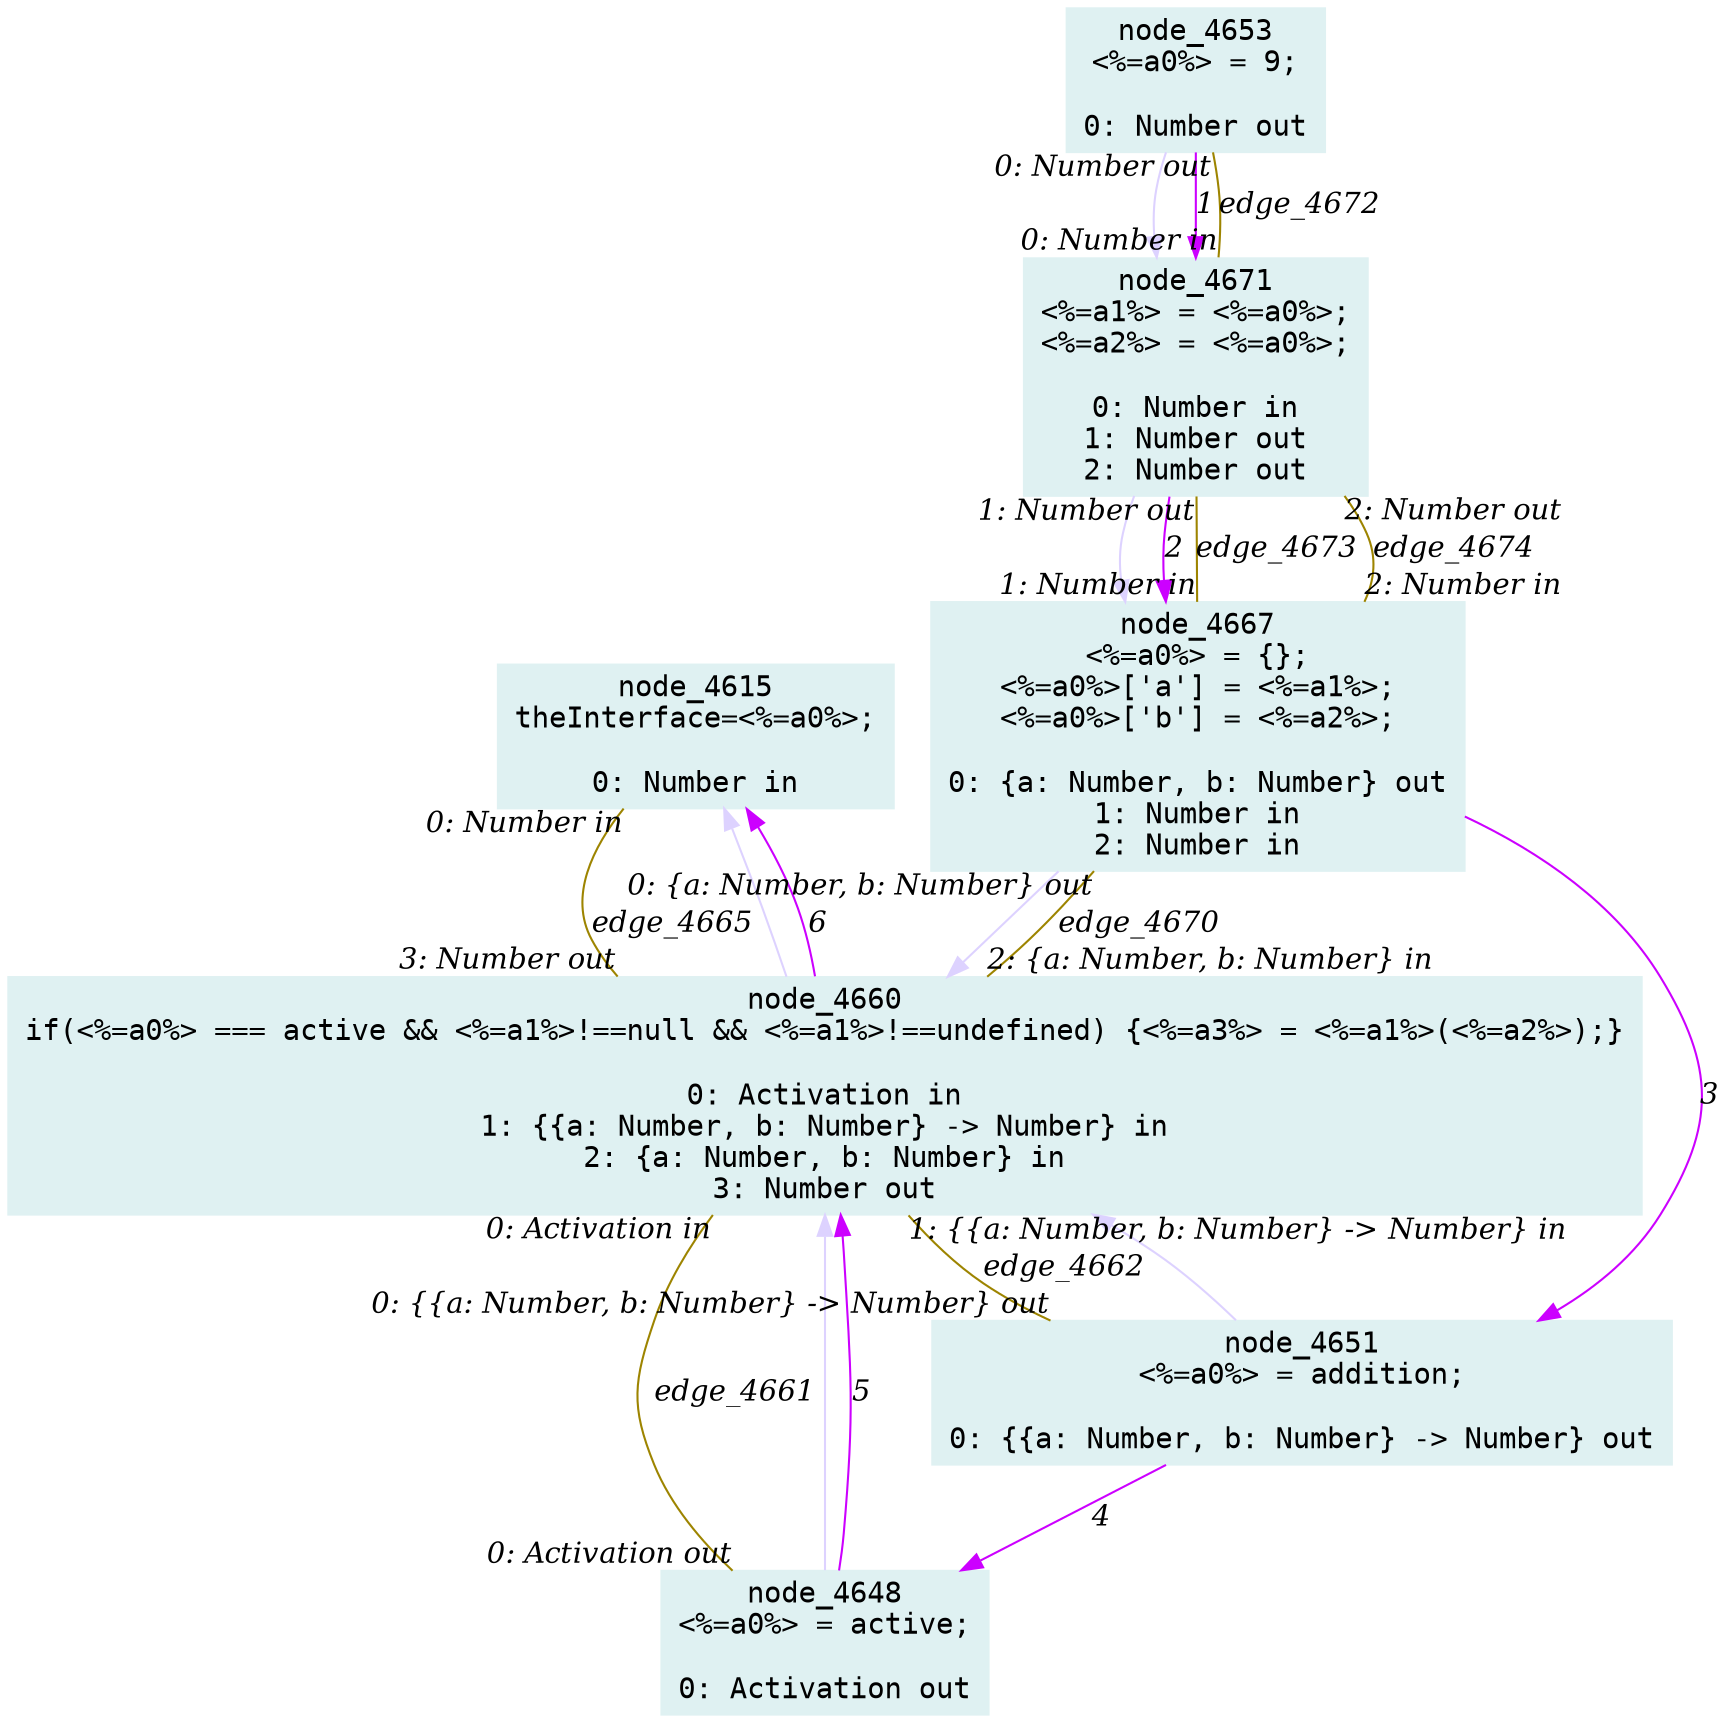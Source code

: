 digraph g{node_4615 [shape="box", style="filled", color="#dff1f2", fontname="Courier", label="node_4615
theInterface=<%=a0%>;

0: Number in" ]
node_4648 [shape="box", style="filled", color="#dff1f2", fontname="Courier", label="node_4648
<%=a0%> = active;

0: Activation out" ]
node_4651 [shape="box", style="filled", color="#dff1f2", fontname="Courier", label="node_4651
<%=a0%> = addition;

0: {{a: Number, b: Number} -> Number} out" ]
node_4653 [shape="box", style="filled", color="#dff1f2", fontname="Courier", label="node_4653
<%=a0%> = 9;

0: Number out" ]
node_4660 [shape="box", style="filled", color="#dff1f2", fontname="Courier", label="node_4660
if(<%=a0%> === active && <%=a1%>!==null && <%=a1%>!==undefined) {<%=a3%> = <%=a1%>(<%=a2%>);}

0: Activation in
1: {{a: Number, b: Number} -> Number} in
2: {a: Number, b: Number} in
3: Number out" ]
node_4667 [shape="box", style="filled", color="#dff1f2", fontname="Courier", label="node_4667
<%=a0%> = {};
<%=a0%>['a'] = <%=a1%>;
<%=a0%>['b'] = <%=a2%>;

0: {a: Number, b: Number} out
1: Number in
2: Number in" ]
node_4671 [shape="box", style="filled", color="#dff1f2", fontname="Courier", label="node_4671
<%=a1%> = <%=a0%>;
<%=a2%> = <%=a0%>;

0: Number in
1: Number out
2: Number out" ]
node_4660 -> node_4615 [dir=forward, arrowHead=normal, fontname="Times-Italic", arrowsize=1, color="#ddd2ff", label="",  headlabel="", taillabel="" ]
node_4648 -> node_4660 [dir=forward, arrowHead=normal, fontname="Times-Italic", arrowsize=1, color="#ddd2ff", label="",  headlabel="", taillabel="" ]
node_4651 -> node_4660 [dir=forward, arrowHead=normal, fontname="Times-Italic", arrowsize=1, color="#ddd2ff", label="",  headlabel="", taillabel="" ]
node_4667 -> node_4660 [dir=forward, arrowHead=normal, fontname="Times-Italic", arrowsize=1, color="#ddd2ff", label="",  headlabel="", taillabel="" ]
node_4671 -> node_4667 [dir=forward, arrowHead=normal, fontname="Times-Italic", arrowsize=1, color="#ddd2ff", label="",  headlabel="", taillabel="" ]
node_4653 -> node_4671 [dir=forward, arrowHead=normal, fontname="Times-Italic", arrowsize=1, color="#ddd2ff", label="",  headlabel="", taillabel="" ]
node_4653 -> node_4671 [dir=forward, arrowHead=normal, fontname="Times-Italic", arrowsize=1, color="#cc00ff", label="1",  headlabel="", taillabel="" ]
node_4671 -> node_4667 [dir=forward, arrowHead=normal, fontname="Times-Italic", arrowsize=1, color="#cc00ff", label="2",  headlabel="", taillabel="" ]
node_4667 -> node_4651 [dir=forward, arrowHead=normal, fontname="Times-Italic", arrowsize=1, color="#cc00ff", label="3",  headlabel="", taillabel="" ]
node_4651 -> node_4648 [dir=forward, arrowHead=normal, fontname="Times-Italic", arrowsize=1, color="#cc00ff", label="4",  headlabel="", taillabel="" ]
node_4648 -> node_4660 [dir=forward, arrowHead=normal, fontname="Times-Italic", arrowsize=1, color="#cc00ff", label="5",  headlabel="", taillabel="" ]
node_4660 -> node_4615 [dir=forward, arrowHead=normal, fontname="Times-Italic", arrowsize=1, color="#cc00ff", label="6",  headlabel="", taillabel="" ]
node_4660 -> node_4648 [dir=none, arrowHead=none, fontname="Times-Italic", arrowsize=1, color="#9d8400", label="edge_4661",  headlabel="0: Activation out", taillabel="0: Activation in" ]
node_4660 -> node_4651 [dir=none, arrowHead=none, fontname="Times-Italic", arrowsize=1, color="#9d8400", label="edge_4662",  headlabel="0: {{a: Number, b: Number} -> Number} out", taillabel="1: {{a: Number, b: Number} -> Number} in" ]
node_4615 -> node_4660 [dir=none, arrowHead=none, fontname="Times-Italic", arrowsize=1, color="#9d8400", label="edge_4665",  headlabel="3: Number out", taillabel="0: Number in" ]
node_4667 -> node_4660 [dir=none, arrowHead=none, fontname="Times-Italic", arrowsize=1, color="#9d8400", label="edge_4670",  headlabel="2: {a: Number, b: Number} in", taillabel="0: {a: Number, b: Number} out" ]
node_4653 -> node_4671 [dir=none, arrowHead=none, fontname="Times-Italic", arrowsize=1, color="#9d8400", label="edge_4672",  headlabel="0: Number in", taillabel="0: Number out" ]
node_4671 -> node_4667 [dir=none, arrowHead=none, fontname="Times-Italic", arrowsize=1, color="#9d8400", label="edge_4673",  headlabel="1: Number in", taillabel="1: Number out" ]
node_4671 -> node_4667 [dir=none, arrowHead=none, fontname="Times-Italic", arrowsize=1, color="#9d8400", label="edge_4674",  headlabel="2: Number in", taillabel="2: Number out" ]
}